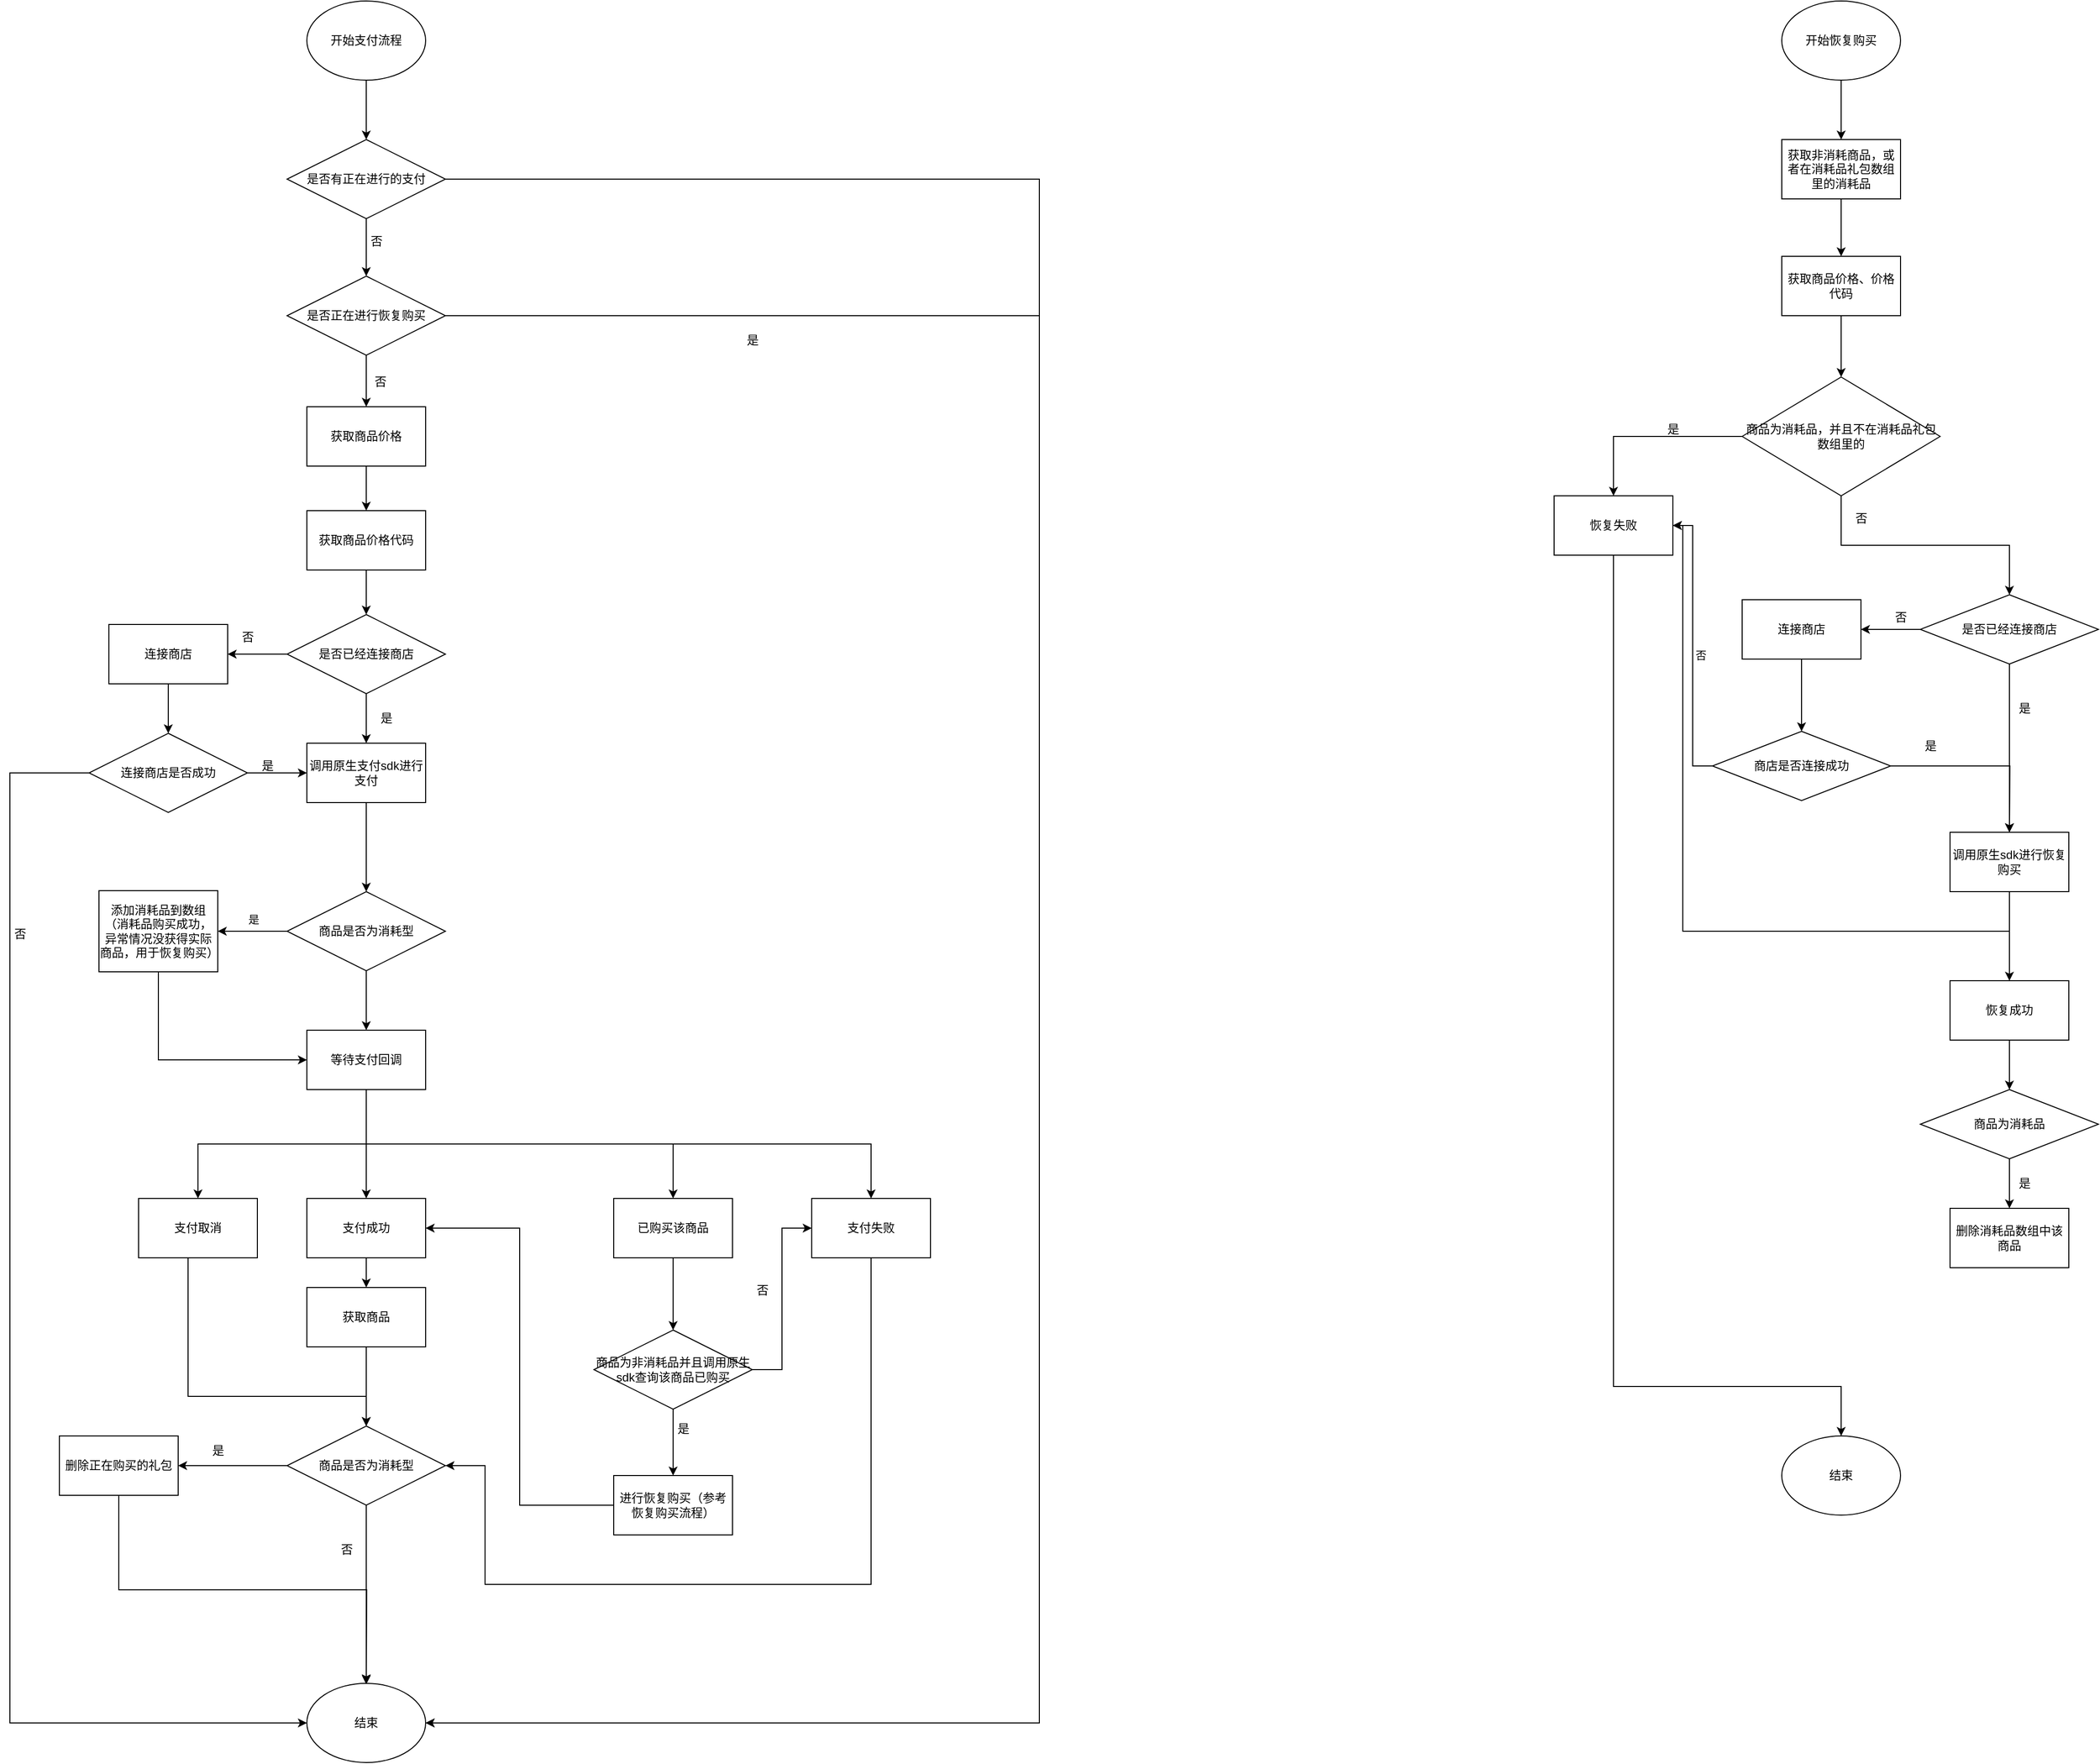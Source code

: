<mxfile version="25.0.1">
  <diagram id="C5RBs43oDa-KdzZeNtuy" name="Page-1">
    <mxGraphModel dx="1434" dy="738" grid="1" gridSize="10" guides="1" tooltips="1" connect="1" arrows="1" fold="1" page="1" pageScale="1" pageWidth="827" pageHeight="1169" math="0" shadow="0">
      <root>
        <mxCell id="WIyWlLk6GJQsqaUBKTNV-0" />
        <mxCell id="WIyWlLk6GJQsqaUBKTNV-1" parent="WIyWlLk6GJQsqaUBKTNV-0" />
        <mxCell id="gXfdNcs4AogYrcNMT2nd-0" value="" style="edgeStyle=orthogonalEdgeStyle;rounded=0;orthogonalLoop=1;jettySize=auto;html=1;" parent="WIyWlLk6GJQsqaUBKTNV-1" source="gXfdNcs4AogYrcNMT2nd-1" target="gXfdNcs4AogYrcNMT2nd-5" edge="1">
          <mxGeometry relative="1" as="geometry" />
        </mxCell>
        <mxCell id="gXfdNcs4AogYrcNMT2nd-1" value="开始支付流程" style="ellipse;whiteSpace=wrap;html=1;" parent="WIyWlLk6GJQsqaUBKTNV-1" vertex="1">
          <mxGeometry x="340" y="10" width="120" height="80" as="geometry" />
        </mxCell>
        <mxCell id="gXfdNcs4AogYrcNMT2nd-2" value="结束" style="ellipse;whiteSpace=wrap;html=1;" parent="WIyWlLk6GJQsqaUBKTNV-1" vertex="1">
          <mxGeometry x="340" y="1710" width="120" height="80" as="geometry" />
        </mxCell>
        <mxCell id="gXfdNcs4AogYrcNMT2nd-3" style="edgeStyle=orthogonalEdgeStyle;rounded=0;orthogonalLoop=1;jettySize=auto;html=1;exitX=1;exitY=0.5;exitDx=0;exitDy=0;entryX=1;entryY=0.5;entryDx=0;entryDy=0;" parent="WIyWlLk6GJQsqaUBKTNV-1" source="gXfdNcs4AogYrcNMT2nd-5" target="gXfdNcs4AogYrcNMT2nd-2" edge="1">
          <mxGeometry relative="1" as="geometry">
            <Array as="points">
              <mxPoint x="1080" y="190" />
              <mxPoint x="1080" y="1750" />
            </Array>
          </mxGeometry>
        </mxCell>
        <mxCell id="gXfdNcs4AogYrcNMT2nd-4" value="" style="edgeStyle=orthogonalEdgeStyle;rounded=0;orthogonalLoop=1;jettySize=auto;html=1;" parent="WIyWlLk6GJQsqaUBKTNV-1" source="gXfdNcs4AogYrcNMT2nd-5" target="gXfdNcs4AogYrcNMT2nd-9" edge="1">
          <mxGeometry relative="1" as="geometry" />
        </mxCell>
        <mxCell id="gXfdNcs4AogYrcNMT2nd-5" value="是否有正在进行的支付" style="rhombus;whiteSpace=wrap;html=1;" parent="WIyWlLk6GJQsqaUBKTNV-1" vertex="1">
          <mxGeometry x="320" y="150" width="160" height="80" as="geometry" />
        </mxCell>
        <mxCell id="gXfdNcs4AogYrcNMT2nd-6" value="是" style="text;html=1;align=center;verticalAlign=middle;resizable=0;points=[];autosize=1;strokeColor=none;fillColor=none;" parent="WIyWlLk6GJQsqaUBKTNV-1" vertex="1">
          <mxGeometry x="770" y="338" width="40" height="30" as="geometry" />
        </mxCell>
        <mxCell id="gXfdNcs4AogYrcNMT2nd-7" style="edgeStyle=orthogonalEdgeStyle;rounded=0;orthogonalLoop=1;jettySize=auto;html=1;exitX=1;exitY=0.5;exitDx=0;exitDy=0;entryX=1;entryY=0.5;entryDx=0;entryDy=0;" parent="WIyWlLk6GJQsqaUBKTNV-1" source="gXfdNcs4AogYrcNMT2nd-9" target="gXfdNcs4AogYrcNMT2nd-2" edge="1">
          <mxGeometry relative="1" as="geometry">
            <Array as="points">
              <mxPoint x="1080" y="328" />
              <mxPoint x="1080" y="1750" />
            </Array>
          </mxGeometry>
        </mxCell>
        <mxCell id="gXfdNcs4AogYrcNMT2nd-8" value="" style="edgeStyle=orthogonalEdgeStyle;rounded=0;orthogonalLoop=1;jettySize=auto;html=1;" parent="WIyWlLk6GJQsqaUBKTNV-1" source="gXfdNcs4AogYrcNMT2nd-9" target="gXfdNcs4AogYrcNMT2nd-12" edge="1">
          <mxGeometry relative="1" as="geometry" />
        </mxCell>
        <mxCell id="gXfdNcs4AogYrcNMT2nd-9" value="是否正在进行恢复购买" style="rhombus;whiteSpace=wrap;html=1;" parent="WIyWlLk6GJQsqaUBKTNV-1" vertex="1">
          <mxGeometry x="320" y="288" width="160" height="80" as="geometry" />
        </mxCell>
        <mxCell id="gXfdNcs4AogYrcNMT2nd-10" value="否" style="text;html=1;align=center;verticalAlign=middle;resizable=0;points=[];autosize=1;strokeColor=none;fillColor=none;" parent="WIyWlLk6GJQsqaUBKTNV-1" vertex="1">
          <mxGeometry x="390" y="238" width="40" height="30" as="geometry" />
        </mxCell>
        <mxCell id="gXfdNcs4AogYrcNMT2nd-11" value="" style="edgeStyle=orthogonalEdgeStyle;rounded=0;orthogonalLoop=1;jettySize=auto;html=1;" parent="WIyWlLk6GJQsqaUBKTNV-1" source="gXfdNcs4AogYrcNMT2nd-12" target="gXfdNcs4AogYrcNMT2nd-15" edge="1">
          <mxGeometry relative="1" as="geometry" />
        </mxCell>
        <mxCell id="gXfdNcs4AogYrcNMT2nd-12" value="获取商品价格" style="rounded=0;whiteSpace=wrap;html=1;" parent="WIyWlLk6GJQsqaUBKTNV-1" vertex="1">
          <mxGeometry x="340" y="420" width="120" height="60" as="geometry" />
        </mxCell>
        <mxCell id="gXfdNcs4AogYrcNMT2nd-13" value="否" style="text;html=1;align=center;verticalAlign=middle;resizable=0;points=[];autosize=1;strokeColor=none;fillColor=none;" parent="WIyWlLk6GJQsqaUBKTNV-1" vertex="1">
          <mxGeometry x="394" y="380" width="40" height="30" as="geometry" />
        </mxCell>
        <mxCell id="gXfdNcs4AogYrcNMT2nd-14" value="" style="edgeStyle=orthogonalEdgeStyle;rounded=0;orthogonalLoop=1;jettySize=auto;html=1;" parent="WIyWlLk6GJQsqaUBKTNV-1" source="gXfdNcs4AogYrcNMT2nd-15" target="gXfdNcs4AogYrcNMT2nd-18" edge="1">
          <mxGeometry relative="1" as="geometry" />
        </mxCell>
        <mxCell id="gXfdNcs4AogYrcNMT2nd-15" value="获取商品价格代码" style="rounded=0;whiteSpace=wrap;html=1;" parent="WIyWlLk6GJQsqaUBKTNV-1" vertex="1">
          <mxGeometry x="340" y="525" width="120" height="60" as="geometry" />
        </mxCell>
        <mxCell id="gXfdNcs4AogYrcNMT2nd-16" value="" style="edgeStyle=orthogonalEdgeStyle;rounded=0;orthogonalLoop=1;jettySize=auto;html=1;" parent="WIyWlLk6GJQsqaUBKTNV-1" source="gXfdNcs4AogYrcNMT2nd-18" target="gXfdNcs4AogYrcNMT2nd-20" edge="1">
          <mxGeometry relative="1" as="geometry" />
        </mxCell>
        <mxCell id="gXfdNcs4AogYrcNMT2nd-17" value="" style="edgeStyle=orthogonalEdgeStyle;rounded=0;orthogonalLoop=1;jettySize=auto;html=1;" parent="WIyWlLk6GJQsqaUBKTNV-1" source="gXfdNcs4AogYrcNMT2nd-18" target="gXfdNcs4AogYrcNMT2nd-46" edge="1">
          <mxGeometry relative="1" as="geometry" />
        </mxCell>
        <mxCell id="gXfdNcs4AogYrcNMT2nd-18" value="是否已经连接商店" style="rhombus;whiteSpace=wrap;html=1;" parent="WIyWlLk6GJQsqaUBKTNV-1" vertex="1">
          <mxGeometry x="320" y="630" width="160" height="80" as="geometry" />
        </mxCell>
        <mxCell id="gXfdNcs4AogYrcNMT2nd-19" value="" style="edgeStyle=orthogonalEdgeStyle;rounded=0;orthogonalLoop=1;jettySize=auto;html=1;" parent="WIyWlLk6GJQsqaUBKTNV-1" source="gXfdNcs4AogYrcNMT2nd-20" target="gXfdNcs4AogYrcNMT2nd-23" edge="1">
          <mxGeometry relative="1" as="geometry" />
        </mxCell>
        <mxCell id="gXfdNcs4AogYrcNMT2nd-20" value="连接商店" style="rounded=0;whiteSpace=wrap;html=1;" parent="WIyWlLk6GJQsqaUBKTNV-1" vertex="1">
          <mxGeometry x="140" y="640" width="120" height="60" as="geometry" />
        </mxCell>
        <mxCell id="gXfdNcs4AogYrcNMT2nd-21" style="edgeStyle=orthogonalEdgeStyle;rounded=0;orthogonalLoop=1;jettySize=auto;html=1;exitX=0;exitY=0.5;exitDx=0;exitDy=0;entryX=0;entryY=0.5;entryDx=0;entryDy=0;" parent="WIyWlLk6GJQsqaUBKTNV-1" source="gXfdNcs4AogYrcNMT2nd-23" target="gXfdNcs4AogYrcNMT2nd-2" edge="1">
          <mxGeometry relative="1" as="geometry">
            <Array as="points">
              <mxPoint x="40" y="790" />
              <mxPoint x="40" y="1750" />
            </Array>
          </mxGeometry>
        </mxCell>
        <mxCell id="gXfdNcs4AogYrcNMT2nd-22" value="" style="edgeStyle=orthogonalEdgeStyle;rounded=0;orthogonalLoop=1;jettySize=auto;html=1;" parent="WIyWlLk6GJQsqaUBKTNV-1" source="gXfdNcs4AogYrcNMT2nd-23" target="gXfdNcs4AogYrcNMT2nd-46" edge="1">
          <mxGeometry relative="1" as="geometry" />
        </mxCell>
        <mxCell id="gXfdNcs4AogYrcNMT2nd-23" value="连接商店是否成功" style="rhombus;whiteSpace=wrap;html=1;" parent="WIyWlLk6GJQsqaUBKTNV-1" vertex="1">
          <mxGeometry x="120" y="750" width="160" height="80" as="geometry" />
        </mxCell>
        <mxCell id="gXfdNcs4AogYrcNMT2nd-24" value="否" style="text;html=1;align=center;verticalAlign=middle;resizable=0;points=[];autosize=1;strokeColor=none;fillColor=none;" parent="WIyWlLk6GJQsqaUBKTNV-1" vertex="1">
          <mxGeometry x="30" y="938" width="40" height="30" as="geometry" />
        </mxCell>
        <mxCell id="gXfdNcs4AogYrcNMT2nd-25" style="edgeStyle=orthogonalEdgeStyle;rounded=0;orthogonalLoop=1;jettySize=auto;html=1;exitX=0.5;exitY=1;exitDx=0;exitDy=0;entryX=1;entryY=0.5;entryDx=0;entryDy=0;" parent="WIyWlLk6GJQsqaUBKTNV-1" source="gXfdNcs4AogYrcNMT2nd-26" target="gXfdNcs4AogYrcNMT2nd-29" edge="1">
          <mxGeometry relative="1" as="geometry">
            <Array as="points">
              <mxPoint x="910" y="1610" />
              <mxPoint x="520" y="1610" />
              <mxPoint x="520" y="1490" />
            </Array>
          </mxGeometry>
        </mxCell>
        <mxCell id="gXfdNcs4AogYrcNMT2nd-26" value="支付失败" style="rounded=0;whiteSpace=wrap;html=1;" parent="WIyWlLk6GJQsqaUBKTNV-1" vertex="1">
          <mxGeometry x="850" y="1220" width="120" height="60" as="geometry" />
        </mxCell>
        <mxCell id="gXfdNcs4AogYrcNMT2nd-27" value="" style="edgeStyle=orthogonalEdgeStyle;rounded=0;orthogonalLoop=1;jettySize=auto;html=1;" parent="WIyWlLk6GJQsqaUBKTNV-1" source="gXfdNcs4AogYrcNMT2nd-29" target="gXfdNcs4AogYrcNMT2nd-32" edge="1">
          <mxGeometry relative="1" as="geometry" />
        </mxCell>
        <mxCell id="gXfdNcs4AogYrcNMT2nd-28" style="edgeStyle=orthogonalEdgeStyle;rounded=0;orthogonalLoop=1;jettySize=auto;html=1;entryX=0.5;entryY=0;entryDx=0;entryDy=0;" parent="WIyWlLk6GJQsqaUBKTNV-1" source="gXfdNcs4AogYrcNMT2nd-29" target="gXfdNcs4AogYrcNMT2nd-2" edge="1">
          <mxGeometry relative="1" as="geometry" />
        </mxCell>
        <mxCell id="gXfdNcs4AogYrcNMT2nd-29" value="商品是否为消耗型" style="rhombus;whiteSpace=wrap;html=1;" parent="WIyWlLk6GJQsqaUBKTNV-1" vertex="1">
          <mxGeometry x="320" y="1450" width="160" height="80" as="geometry" />
        </mxCell>
        <mxCell id="gXfdNcs4AogYrcNMT2nd-30" value="否" style="text;html=1;align=center;verticalAlign=middle;resizable=0;points=[];autosize=1;strokeColor=none;fillColor=none;" parent="WIyWlLk6GJQsqaUBKTNV-1" vertex="1">
          <mxGeometry x="360" y="1560" width="40" height="30" as="geometry" />
        </mxCell>
        <mxCell id="gXfdNcs4AogYrcNMT2nd-31" style="edgeStyle=orthogonalEdgeStyle;rounded=0;orthogonalLoop=1;jettySize=auto;html=1;exitX=0.5;exitY=1;exitDx=0;exitDy=0;" parent="WIyWlLk6GJQsqaUBKTNV-1" source="gXfdNcs4AogYrcNMT2nd-32" edge="1">
          <mxGeometry relative="1" as="geometry">
            <mxPoint x="400" y="1711" as="targetPoint" />
          </mxGeometry>
        </mxCell>
        <mxCell id="gXfdNcs4AogYrcNMT2nd-32" value="删除正在购买的礼包" style="rounded=0;whiteSpace=wrap;html=1;" parent="WIyWlLk6GJQsqaUBKTNV-1" vertex="1">
          <mxGeometry x="90" y="1460" width="120" height="60" as="geometry" />
        </mxCell>
        <mxCell id="gXfdNcs4AogYrcNMT2nd-33" value="是" style="text;html=1;align=center;verticalAlign=middle;resizable=0;points=[];autosize=1;strokeColor=none;fillColor=none;" parent="WIyWlLk6GJQsqaUBKTNV-1" vertex="1">
          <mxGeometry x="230" y="1460" width="40" height="30" as="geometry" />
        </mxCell>
        <mxCell id="gXfdNcs4AogYrcNMT2nd-34" style="edgeStyle=orthogonalEdgeStyle;rounded=0;orthogonalLoop=1;jettySize=auto;html=1;exitX=0.5;exitY=1;exitDx=0;exitDy=0;" parent="WIyWlLk6GJQsqaUBKTNV-1" source="gXfdNcs4AogYrcNMT2nd-35" target="gXfdNcs4AogYrcNMT2nd-29" edge="1">
          <mxGeometry relative="1" as="geometry">
            <Array as="points">
              <mxPoint x="220" y="1420" />
              <mxPoint x="400" y="1420" />
            </Array>
          </mxGeometry>
        </mxCell>
        <mxCell id="gXfdNcs4AogYrcNMT2nd-35" value="支付取消" style="rounded=0;whiteSpace=wrap;html=1;" parent="WIyWlLk6GJQsqaUBKTNV-1" vertex="1">
          <mxGeometry x="170" y="1220" width="120" height="60" as="geometry" />
        </mxCell>
        <mxCell id="gXfdNcs4AogYrcNMT2nd-36" value="" style="edgeStyle=orthogonalEdgeStyle;rounded=0;orthogonalLoop=1;jettySize=auto;html=1;" parent="WIyWlLk6GJQsqaUBKTNV-1" source="gXfdNcs4AogYrcNMT2nd-37" target="gXfdNcs4AogYrcNMT2nd-55" edge="1">
          <mxGeometry relative="1" as="geometry" />
        </mxCell>
        <mxCell id="gXfdNcs4AogYrcNMT2nd-37" value="支付成功" style="rounded=0;whiteSpace=wrap;html=1;" parent="WIyWlLk6GJQsqaUBKTNV-1" vertex="1">
          <mxGeometry x="340" y="1220" width="120" height="60" as="geometry" />
        </mxCell>
        <mxCell id="gXfdNcs4AogYrcNMT2nd-38" style="edgeStyle=orthogonalEdgeStyle;rounded=0;orthogonalLoop=1;jettySize=auto;html=1;exitX=0;exitY=0.5;exitDx=0;exitDy=0;entryX=1;entryY=0.5;entryDx=0;entryDy=0;" parent="WIyWlLk6GJQsqaUBKTNV-1" source="gXfdNcs4AogYrcNMT2nd-41" target="gXfdNcs4AogYrcNMT2nd-44" edge="1">
          <mxGeometry relative="1" as="geometry" />
        </mxCell>
        <mxCell id="gXfdNcs4AogYrcNMT2nd-39" value="是" style="edgeLabel;html=1;align=center;verticalAlign=middle;resizable=0;points=[];" parent="gXfdNcs4AogYrcNMT2nd-38" vertex="1" connectable="0">
          <mxGeometry x="-0.029" y="-5" relative="1" as="geometry">
            <mxPoint y="-7" as="offset" />
          </mxGeometry>
        </mxCell>
        <mxCell id="gXfdNcs4AogYrcNMT2nd-40" value="" style="edgeStyle=orthogonalEdgeStyle;rounded=0;orthogonalLoop=1;jettySize=auto;html=1;" parent="WIyWlLk6GJQsqaUBKTNV-1" source="gXfdNcs4AogYrcNMT2nd-41" target="gXfdNcs4AogYrcNMT2nd-53" edge="1">
          <mxGeometry relative="1" as="geometry" />
        </mxCell>
        <mxCell id="gXfdNcs4AogYrcNMT2nd-41" value="商品是否为消耗型" style="rhombus;whiteSpace=wrap;html=1;" parent="WIyWlLk6GJQsqaUBKTNV-1" vertex="1">
          <mxGeometry x="320" y="910" width="160" height="80" as="geometry" />
        </mxCell>
        <mxCell id="gXfdNcs4AogYrcNMT2nd-42" value="否" style="text;html=1;align=center;verticalAlign=middle;resizable=0;points=[];autosize=1;strokeColor=none;fillColor=none;" parent="WIyWlLk6GJQsqaUBKTNV-1" vertex="1">
          <mxGeometry x="260" y="638" width="40" height="30" as="geometry" />
        </mxCell>
        <mxCell id="gXfdNcs4AogYrcNMT2nd-43" style="edgeStyle=orthogonalEdgeStyle;rounded=0;orthogonalLoop=1;jettySize=auto;html=1;exitX=0.5;exitY=1;exitDx=0;exitDy=0;entryX=0;entryY=0.5;entryDx=0;entryDy=0;" parent="WIyWlLk6GJQsqaUBKTNV-1" source="gXfdNcs4AogYrcNMT2nd-44" target="gXfdNcs4AogYrcNMT2nd-53" edge="1">
          <mxGeometry relative="1" as="geometry">
            <mxPoint x="190" y="1080" as="targetPoint" />
          </mxGeometry>
        </mxCell>
        <mxCell id="gXfdNcs4AogYrcNMT2nd-44" value="添加消耗品到数组（消耗品购买成功，异常情况没获得实际商品，用于恢复购买）" style="rounded=0;whiteSpace=wrap;html=1;" parent="WIyWlLk6GJQsqaUBKTNV-1" vertex="1">
          <mxGeometry x="130" y="909" width="120" height="82" as="geometry" />
        </mxCell>
        <mxCell id="gXfdNcs4AogYrcNMT2nd-45" style="edgeStyle=orthogonalEdgeStyle;rounded=0;orthogonalLoop=1;jettySize=auto;html=1;exitX=0.5;exitY=1;exitDx=0;exitDy=0;entryX=0.5;entryY=0;entryDx=0;entryDy=0;" parent="WIyWlLk6GJQsqaUBKTNV-1" source="gXfdNcs4AogYrcNMT2nd-46" target="gXfdNcs4AogYrcNMT2nd-41" edge="1">
          <mxGeometry relative="1" as="geometry" />
        </mxCell>
        <mxCell id="gXfdNcs4AogYrcNMT2nd-46" value="调用原生支付sdk进行支付" style="rounded=0;whiteSpace=wrap;html=1;" parent="WIyWlLk6GJQsqaUBKTNV-1" vertex="1">
          <mxGeometry x="340" y="760" width="120" height="60" as="geometry" />
        </mxCell>
        <mxCell id="gXfdNcs4AogYrcNMT2nd-47" value="是" style="text;html=1;align=center;verticalAlign=middle;resizable=0;points=[];autosize=1;strokeColor=none;fillColor=none;" parent="WIyWlLk6GJQsqaUBKTNV-1" vertex="1">
          <mxGeometry x="280" y="768" width="40" height="30" as="geometry" />
        </mxCell>
        <mxCell id="gXfdNcs4AogYrcNMT2nd-48" value="是" style="text;html=1;align=center;verticalAlign=middle;resizable=0;points=[];autosize=1;strokeColor=none;fillColor=none;" parent="WIyWlLk6GJQsqaUBKTNV-1" vertex="1">
          <mxGeometry x="400" y="720" width="40" height="30" as="geometry" />
        </mxCell>
        <mxCell id="gXfdNcs4AogYrcNMT2nd-49" style="edgeStyle=orthogonalEdgeStyle;rounded=0;orthogonalLoop=1;jettySize=auto;html=1;exitX=0.5;exitY=1;exitDx=0;exitDy=0;entryX=0.5;entryY=0;entryDx=0;entryDy=0;" parent="WIyWlLk6GJQsqaUBKTNV-1" source="gXfdNcs4AogYrcNMT2nd-53" target="gXfdNcs4AogYrcNMT2nd-35" edge="1">
          <mxGeometry relative="1" as="geometry" />
        </mxCell>
        <mxCell id="gXfdNcs4AogYrcNMT2nd-50" style="edgeStyle=orthogonalEdgeStyle;rounded=0;orthogonalLoop=1;jettySize=auto;html=1;exitX=0.5;exitY=1;exitDx=0;exitDy=0;entryX=0.5;entryY=0;entryDx=0;entryDy=0;" parent="WIyWlLk6GJQsqaUBKTNV-1" source="gXfdNcs4AogYrcNMT2nd-53" target="gXfdNcs4AogYrcNMT2nd-37" edge="1">
          <mxGeometry relative="1" as="geometry" />
        </mxCell>
        <mxCell id="gXfdNcs4AogYrcNMT2nd-51" style="edgeStyle=orthogonalEdgeStyle;rounded=0;orthogonalLoop=1;jettySize=auto;html=1;exitX=0.5;exitY=1;exitDx=0;exitDy=0;entryX=0.5;entryY=0;entryDx=0;entryDy=0;" parent="WIyWlLk6GJQsqaUBKTNV-1" source="gXfdNcs4AogYrcNMT2nd-53" target="gXfdNcs4AogYrcNMT2nd-57" edge="1">
          <mxGeometry relative="1" as="geometry" />
        </mxCell>
        <mxCell id="gXfdNcs4AogYrcNMT2nd-52" style="edgeStyle=orthogonalEdgeStyle;rounded=0;orthogonalLoop=1;jettySize=auto;html=1;exitX=0.5;exitY=1;exitDx=0;exitDy=0;" parent="WIyWlLk6GJQsqaUBKTNV-1" source="gXfdNcs4AogYrcNMT2nd-53" target="gXfdNcs4AogYrcNMT2nd-26" edge="1">
          <mxGeometry relative="1" as="geometry" />
        </mxCell>
        <mxCell id="gXfdNcs4AogYrcNMT2nd-53" value="等待支付回调" style="rounded=0;whiteSpace=wrap;html=1;" parent="WIyWlLk6GJQsqaUBKTNV-1" vertex="1">
          <mxGeometry x="340" y="1050" width="120" height="60" as="geometry" />
        </mxCell>
        <mxCell id="gXfdNcs4AogYrcNMT2nd-54" style="edgeStyle=orthogonalEdgeStyle;rounded=0;orthogonalLoop=1;jettySize=auto;html=1;exitX=0.5;exitY=1;exitDx=0;exitDy=0;" parent="WIyWlLk6GJQsqaUBKTNV-1" source="gXfdNcs4AogYrcNMT2nd-55" edge="1">
          <mxGeometry relative="1" as="geometry">
            <mxPoint x="400" y="1450" as="targetPoint" />
          </mxGeometry>
        </mxCell>
        <mxCell id="gXfdNcs4AogYrcNMT2nd-55" value="获取商品" style="rounded=0;whiteSpace=wrap;html=1;" parent="WIyWlLk6GJQsqaUBKTNV-1" vertex="1">
          <mxGeometry x="340" y="1310" width="120" height="60" as="geometry" />
        </mxCell>
        <mxCell id="gXfdNcs4AogYrcNMT2nd-56" value="" style="edgeStyle=orthogonalEdgeStyle;rounded=0;orthogonalLoop=1;jettySize=auto;html=1;" parent="WIyWlLk6GJQsqaUBKTNV-1" source="gXfdNcs4AogYrcNMT2nd-57" target="gXfdNcs4AogYrcNMT2nd-60" edge="1">
          <mxGeometry relative="1" as="geometry" />
        </mxCell>
        <mxCell id="gXfdNcs4AogYrcNMT2nd-57" value="已购买该商品" style="rounded=0;whiteSpace=wrap;html=1;" parent="WIyWlLk6GJQsqaUBKTNV-1" vertex="1">
          <mxGeometry x="650" y="1220" width="120" height="60" as="geometry" />
        </mxCell>
        <mxCell id="gXfdNcs4AogYrcNMT2nd-58" value="" style="edgeStyle=orthogonalEdgeStyle;rounded=0;orthogonalLoop=1;jettySize=auto;html=1;" parent="WIyWlLk6GJQsqaUBKTNV-1" source="gXfdNcs4AogYrcNMT2nd-60" target="gXfdNcs4AogYrcNMT2nd-62" edge="1">
          <mxGeometry relative="1" as="geometry" />
        </mxCell>
        <mxCell id="gXfdNcs4AogYrcNMT2nd-59" style="edgeStyle=orthogonalEdgeStyle;rounded=0;orthogonalLoop=1;jettySize=auto;html=1;exitX=1;exitY=0.5;exitDx=0;exitDy=0;entryX=0;entryY=0.5;entryDx=0;entryDy=0;" parent="WIyWlLk6GJQsqaUBKTNV-1" source="gXfdNcs4AogYrcNMT2nd-60" target="gXfdNcs4AogYrcNMT2nd-26" edge="1">
          <mxGeometry relative="1" as="geometry" />
        </mxCell>
        <mxCell id="gXfdNcs4AogYrcNMT2nd-60" value="商品为非消耗品并且调用原生sdk查询该商品已购买" style="rhombus;whiteSpace=wrap;html=1;" parent="WIyWlLk6GJQsqaUBKTNV-1" vertex="1">
          <mxGeometry x="630" y="1353" width="160" height="80" as="geometry" />
        </mxCell>
        <mxCell id="gXfdNcs4AogYrcNMT2nd-61" style="edgeStyle=orthogonalEdgeStyle;rounded=0;orthogonalLoop=1;jettySize=auto;html=1;entryX=1;entryY=0.5;entryDx=0;entryDy=0;" parent="WIyWlLk6GJQsqaUBKTNV-1" source="gXfdNcs4AogYrcNMT2nd-62" target="gXfdNcs4AogYrcNMT2nd-37" edge="1">
          <mxGeometry relative="1" as="geometry" />
        </mxCell>
        <mxCell id="gXfdNcs4AogYrcNMT2nd-62" value="进行恢复购买（参考恢复购买流程）" style="rounded=0;whiteSpace=wrap;html=1;" parent="WIyWlLk6GJQsqaUBKTNV-1" vertex="1">
          <mxGeometry x="650" y="1500" width="120" height="60" as="geometry" />
        </mxCell>
        <mxCell id="gXfdNcs4AogYrcNMT2nd-63" value="是" style="text;html=1;align=center;verticalAlign=middle;resizable=0;points=[];autosize=1;strokeColor=none;fillColor=none;" parent="WIyWlLk6GJQsqaUBKTNV-1" vertex="1">
          <mxGeometry x="700" y="1438" width="40" height="30" as="geometry" />
        </mxCell>
        <mxCell id="gXfdNcs4AogYrcNMT2nd-64" value="否" style="text;html=1;align=center;verticalAlign=middle;resizable=0;points=[];autosize=1;strokeColor=none;fillColor=none;" parent="WIyWlLk6GJQsqaUBKTNV-1" vertex="1">
          <mxGeometry x="780" y="1298" width="40" height="30" as="geometry" />
        </mxCell>
        <mxCell id="W8DjzFItEbQfiTuMUn_9-3" style="edgeStyle=orthogonalEdgeStyle;rounded=0;orthogonalLoop=1;jettySize=auto;html=1;exitX=0.5;exitY=1;exitDx=0;exitDy=0;entryX=0.5;entryY=0;entryDx=0;entryDy=0;" edge="1" parent="WIyWlLk6GJQsqaUBKTNV-1" source="W8DjzFItEbQfiTuMUn_9-0" target="W8DjzFItEbQfiTuMUn_9-2">
          <mxGeometry relative="1" as="geometry" />
        </mxCell>
        <mxCell id="W8DjzFItEbQfiTuMUn_9-0" value="开始恢复购买" style="ellipse;whiteSpace=wrap;html=1;" vertex="1" parent="WIyWlLk6GJQsqaUBKTNV-1">
          <mxGeometry x="1830" y="10" width="120" height="80" as="geometry" />
        </mxCell>
        <mxCell id="W8DjzFItEbQfiTuMUn_9-5" style="edgeStyle=orthogonalEdgeStyle;rounded=0;orthogonalLoop=1;jettySize=auto;html=1;exitX=0.5;exitY=1;exitDx=0;exitDy=0;entryX=0.5;entryY=0;entryDx=0;entryDy=0;" edge="1" parent="WIyWlLk6GJQsqaUBKTNV-1" source="W8DjzFItEbQfiTuMUn_9-2" target="W8DjzFItEbQfiTuMUn_9-4">
          <mxGeometry relative="1" as="geometry" />
        </mxCell>
        <mxCell id="W8DjzFItEbQfiTuMUn_9-2" value="获取非消耗商品，或者在消耗品礼包数组里的消耗品" style="rounded=0;whiteSpace=wrap;html=1;" vertex="1" parent="WIyWlLk6GJQsqaUBKTNV-1">
          <mxGeometry x="1830" y="150" width="120" height="60" as="geometry" />
        </mxCell>
        <mxCell id="W8DjzFItEbQfiTuMUn_9-7" style="edgeStyle=orthogonalEdgeStyle;rounded=0;orthogonalLoop=1;jettySize=auto;html=1;exitX=0.5;exitY=1;exitDx=0;exitDy=0;" edge="1" parent="WIyWlLk6GJQsqaUBKTNV-1" source="W8DjzFItEbQfiTuMUn_9-4" target="W8DjzFItEbQfiTuMUn_9-6">
          <mxGeometry relative="1" as="geometry" />
        </mxCell>
        <mxCell id="W8DjzFItEbQfiTuMUn_9-4" value="获取商品价格、价格代码" style="rounded=0;whiteSpace=wrap;html=1;" vertex="1" parent="WIyWlLk6GJQsqaUBKTNV-1">
          <mxGeometry x="1830" y="268" width="120" height="60" as="geometry" />
        </mxCell>
        <mxCell id="W8DjzFItEbQfiTuMUn_9-9" style="edgeStyle=orthogonalEdgeStyle;rounded=0;orthogonalLoop=1;jettySize=auto;html=1;exitX=0;exitY=0.5;exitDx=0;exitDy=0;entryX=0.5;entryY=0;entryDx=0;entryDy=0;" edge="1" parent="WIyWlLk6GJQsqaUBKTNV-1" source="W8DjzFItEbQfiTuMUn_9-6" target="W8DjzFItEbQfiTuMUn_9-8">
          <mxGeometry relative="1" as="geometry" />
        </mxCell>
        <mxCell id="W8DjzFItEbQfiTuMUn_9-14" style="edgeStyle=orthogonalEdgeStyle;rounded=0;orthogonalLoop=1;jettySize=auto;html=1;exitX=0.5;exitY=1;exitDx=0;exitDy=0;entryX=0.5;entryY=0;entryDx=0;entryDy=0;" edge="1" parent="WIyWlLk6GJQsqaUBKTNV-1" source="W8DjzFItEbQfiTuMUn_9-6" target="W8DjzFItEbQfiTuMUn_9-13">
          <mxGeometry relative="1" as="geometry" />
        </mxCell>
        <mxCell id="W8DjzFItEbQfiTuMUn_9-6" value="商品为消耗品，并且不在消耗品礼包数组里的" style="rhombus;whiteSpace=wrap;html=1;" vertex="1" parent="WIyWlLk6GJQsqaUBKTNV-1">
          <mxGeometry x="1790" y="390" width="200" height="120" as="geometry" />
        </mxCell>
        <mxCell id="W8DjzFItEbQfiTuMUn_9-12" style="edgeStyle=orthogonalEdgeStyle;rounded=0;orthogonalLoop=1;jettySize=auto;html=1;exitX=0.5;exitY=1;exitDx=0;exitDy=0;entryX=0.5;entryY=0;entryDx=0;entryDy=0;" edge="1" parent="WIyWlLk6GJQsqaUBKTNV-1" source="W8DjzFItEbQfiTuMUn_9-8" target="W8DjzFItEbQfiTuMUn_9-11">
          <mxGeometry relative="1" as="geometry">
            <Array as="points">
              <mxPoint x="1660" y="1410" />
              <mxPoint x="1890" y="1410" />
            </Array>
          </mxGeometry>
        </mxCell>
        <mxCell id="W8DjzFItEbQfiTuMUn_9-8" value="恢复失败" style="rounded=0;whiteSpace=wrap;html=1;" vertex="1" parent="WIyWlLk6GJQsqaUBKTNV-1">
          <mxGeometry x="1600" y="510" width="120" height="60" as="geometry" />
        </mxCell>
        <mxCell id="W8DjzFItEbQfiTuMUn_9-10" value="是" style="text;html=1;align=center;verticalAlign=middle;resizable=0;points=[];autosize=1;strokeColor=none;fillColor=none;" vertex="1" parent="WIyWlLk6GJQsqaUBKTNV-1">
          <mxGeometry x="1700" y="428" width="40" height="30" as="geometry" />
        </mxCell>
        <mxCell id="W8DjzFItEbQfiTuMUn_9-11" value="结束" style="ellipse;whiteSpace=wrap;html=1;" vertex="1" parent="WIyWlLk6GJQsqaUBKTNV-1">
          <mxGeometry x="1830" y="1460" width="120" height="80" as="geometry" />
        </mxCell>
        <mxCell id="W8DjzFItEbQfiTuMUn_9-19" value="" style="edgeStyle=orthogonalEdgeStyle;rounded=0;orthogonalLoop=1;jettySize=auto;html=1;" edge="1" parent="WIyWlLk6GJQsqaUBKTNV-1" source="W8DjzFItEbQfiTuMUn_9-13" target="W8DjzFItEbQfiTuMUn_9-16">
          <mxGeometry relative="1" as="geometry" />
        </mxCell>
        <mxCell id="W8DjzFItEbQfiTuMUn_9-26" style="edgeStyle=orthogonalEdgeStyle;rounded=0;orthogonalLoop=1;jettySize=auto;html=1;exitX=0.5;exitY=1;exitDx=0;exitDy=0;" edge="1" parent="WIyWlLk6GJQsqaUBKTNV-1" source="W8DjzFItEbQfiTuMUn_9-13" target="W8DjzFItEbQfiTuMUn_9-25">
          <mxGeometry relative="1" as="geometry" />
        </mxCell>
        <mxCell id="W8DjzFItEbQfiTuMUn_9-13" value="是否已经连接商店" style="rhombus;whiteSpace=wrap;html=1;" vertex="1" parent="WIyWlLk6GJQsqaUBKTNV-1">
          <mxGeometry x="1970" y="610" width="180" height="70" as="geometry" />
        </mxCell>
        <mxCell id="W8DjzFItEbQfiTuMUn_9-15" value="否" style="text;html=1;align=center;verticalAlign=middle;resizable=0;points=[];autosize=1;strokeColor=none;fillColor=none;" vertex="1" parent="WIyWlLk6GJQsqaUBKTNV-1">
          <mxGeometry x="1890" y="518" width="40" height="30" as="geometry" />
        </mxCell>
        <mxCell id="W8DjzFItEbQfiTuMUn_9-22" style="edgeStyle=orthogonalEdgeStyle;rounded=0;orthogonalLoop=1;jettySize=auto;html=1;exitX=0.5;exitY=1;exitDx=0;exitDy=0;" edge="1" parent="WIyWlLk6GJQsqaUBKTNV-1" source="W8DjzFItEbQfiTuMUn_9-16" target="W8DjzFItEbQfiTuMUn_9-21">
          <mxGeometry relative="1" as="geometry" />
        </mxCell>
        <mxCell id="W8DjzFItEbQfiTuMUn_9-16" value="连接商店" style="rounded=0;whiteSpace=wrap;html=1;" vertex="1" parent="WIyWlLk6GJQsqaUBKTNV-1">
          <mxGeometry x="1790" y="615" width="120" height="60" as="geometry" />
        </mxCell>
        <mxCell id="W8DjzFItEbQfiTuMUn_9-20" value="否" style="text;html=1;align=center;verticalAlign=middle;resizable=0;points=[];autosize=1;strokeColor=none;fillColor=none;" vertex="1" parent="WIyWlLk6GJQsqaUBKTNV-1">
          <mxGeometry x="1930" y="618" width="40" height="30" as="geometry" />
        </mxCell>
        <mxCell id="W8DjzFItEbQfiTuMUn_9-23" style="edgeStyle=orthogonalEdgeStyle;rounded=0;orthogonalLoop=1;jettySize=auto;html=1;exitX=0;exitY=0.5;exitDx=0;exitDy=0;entryX=1;entryY=0.5;entryDx=0;entryDy=0;" edge="1" parent="WIyWlLk6GJQsqaUBKTNV-1" source="W8DjzFItEbQfiTuMUn_9-21" target="W8DjzFItEbQfiTuMUn_9-8">
          <mxGeometry relative="1" as="geometry">
            <mxPoint x="1660" y="783" as="targetPoint" />
          </mxGeometry>
        </mxCell>
        <mxCell id="W8DjzFItEbQfiTuMUn_9-24" value="否" style="edgeLabel;html=1;align=center;verticalAlign=middle;resizable=0;points=[];" vertex="1" connectable="0" parent="W8DjzFItEbQfiTuMUn_9-23">
          <mxGeometry x="-0.065" y="-8" relative="1" as="geometry">
            <mxPoint as="offset" />
          </mxGeometry>
        </mxCell>
        <mxCell id="W8DjzFItEbQfiTuMUn_9-27" style="edgeStyle=orthogonalEdgeStyle;rounded=0;orthogonalLoop=1;jettySize=auto;html=1;exitX=1;exitY=0.5;exitDx=0;exitDy=0;" edge="1" parent="WIyWlLk6GJQsqaUBKTNV-1" source="W8DjzFItEbQfiTuMUn_9-21">
          <mxGeometry relative="1" as="geometry">
            <mxPoint x="2060" y="850" as="targetPoint" />
          </mxGeometry>
        </mxCell>
        <mxCell id="W8DjzFItEbQfiTuMUn_9-21" value="商店是否连接成功" style="rhombus;whiteSpace=wrap;html=1;" vertex="1" parent="WIyWlLk6GJQsqaUBKTNV-1">
          <mxGeometry x="1760" y="748" width="180" height="70" as="geometry" />
        </mxCell>
        <mxCell id="W8DjzFItEbQfiTuMUn_9-32" style="edgeStyle=orthogonalEdgeStyle;rounded=0;orthogonalLoop=1;jettySize=auto;html=1;exitX=0.5;exitY=1;exitDx=0;exitDy=0;entryX=1;entryY=0.5;entryDx=0;entryDy=0;" edge="1" parent="WIyWlLk6GJQsqaUBKTNV-1" source="W8DjzFItEbQfiTuMUn_9-25" target="W8DjzFItEbQfiTuMUn_9-8">
          <mxGeometry relative="1" as="geometry">
            <Array as="points">
              <mxPoint x="2060" y="950" />
              <mxPoint x="1730" y="950" />
              <mxPoint x="1730" y="540" />
            </Array>
          </mxGeometry>
        </mxCell>
        <mxCell id="W8DjzFItEbQfiTuMUn_9-35" style="edgeStyle=orthogonalEdgeStyle;rounded=0;orthogonalLoop=1;jettySize=auto;html=1;exitX=0.5;exitY=1;exitDx=0;exitDy=0;" edge="1" parent="WIyWlLk6GJQsqaUBKTNV-1" source="W8DjzFItEbQfiTuMUn_9-25" target="W8DjzFItEbQfiTuMUn_9-34">
          <mxGeometry relative="1" as="geometry" />
        </mxCell>
        <mxCell id="W8DjzFItEbQfiTuMUn_9-25" value="调用原生sdk进行恢复购买" style="rounded=0;whiteSpace=wrap;html=1;" vertex="1" parent="WIyWlLk6GJQsqaUBKTNV-1">
          <mxGeometry x="2000" y="850" width="120" height="60" as="geometry" />
        </mxCell>
        <mxCell id="W8DjzFItEbQfiTuMUn_9-28" value="是" style="text;html=1;align=center;verticalAlign=middle;resizable=0;points=[];autosize=1;strokeColor=none;fillColor=none;" vertex="1" parent="WIyWlLk6GJQsqaUBKTNV-1">
          <mxGeometry x="1960" y="748" width="40" height="30" as="geometry" />
        </mxCell>
        <mxCell id="W8DjzFItEbQfiTuMUn_9-29" value="是" style="text;html=1;align=center;verticalAlign=middle;resizable=0;points=[];autosize=1;strokeColor=none;fillColor=none;" vertex="1" parent="WIyWlLk6GJQsqaUBKTNV-1">
          <mxGeometry x="2055" y="710" width="40" height="30" as="geometry" />
        </mxCell>
        <mxCell id="W8DjzFItEbQfiTuMUn_9-37" value="" style="edgeStyle=orthogonalEdgeStyle;rounded=0;orthogonalLoop=1;jettySize=auto;html=1;" edge="1" parent="WIyWlLk6GJQsqaUBKTNV-1" source="W8DjzFItEbQfiTuMUn_9-34" target="W8DjzFItEbQfiTuMUn_9-36">
          <mxGeometry relative="1" as="geometry" />
        </mxCell>
        <mxCell id="W8DjzFItEbQfiTuMUn_9-34" value="恢复成功" style="rounded=0;whiteSpace=wrap;html=1;" vertex="1" parent="WIyWlLk6GJQsqaUBKTNV-1">
          <mxGeometry x="2000" y="1000" width="120" height="60" as="geometry" />
        </mxCell>
        <mxCell id="W8DjzFItEbQfiTuMUn_9-39" value="" style="edgeStyle=orthogonalEdgeStyle;rounded=0;orthogonalLoop=1;jettySize=auto;html=1;" edge="1" parent="WIyWlLk6GJQsqaUBKTNV-1" source="W8DjzFItEbQfiTuMUn_9-36" target="W8DjzFItEbQfiTuMUn_9-38">
          <mxGeometry relative="1" as="geometry" />
        </mxCell>
        <mxCell id="W8DjzFItEbQfiTuMUn_9-36" value="商品为消耗品" style="rhombus;whiteSpace=wrap;html=1;" vertex="1" parent="WIyWlLk6GJQsqaUBKTNV-1">
          <mxGeometry x="1970" y="1110" width="180" height="70" as="geometry" />
        </mxCell>
        <mxCell id="W8DjzFItEbQfiTuMUn_9-38" value="删除消耗品数组中该商品" style="rounded=0;whiteSpace=wrap;html=1;" vertex="1" parent="WIyWlLk6GJQsqaUBKTNV-1">
          <mxGeometry x="2000" y="1230" width="120" height="60" as="geometry" />
        </mxCell>
        <mxCell id="W8DjzFItEbQfiTuMUn_9-40" value="是" style="text;html=1;align=center;verticalAlign=middle;resizable=0;points=[];autosize=1;strokeColor=none;fillColor=none;" vertex="1" parent="WIyWlLk6GJQsqaUBKTNV-1">
          <mxGeometry x="2055" y="1190" width="40" height="30" as="geometry" />
        </mxCell>
      </root>
    </mxGraphModel>
  </diagram>
</mxfile>
